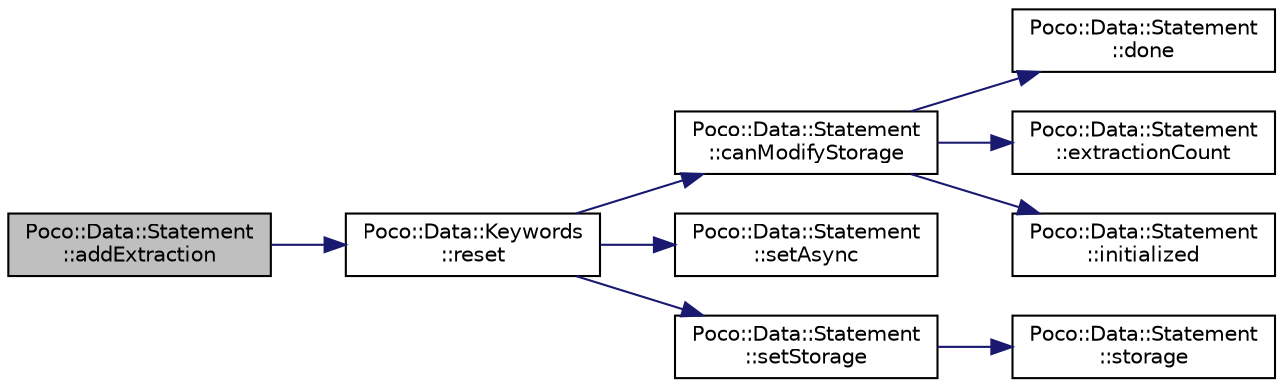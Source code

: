 digraph "Poco::Data::Statement::addExtraction"
{
 // LATEX_PDF_SIZE
  edge [fontname="Helvetica",fontsize="10",labelfontname="Helvetica",labelfontsize="10"];
  node [fontname="Helvetica",fontsize="10",shape=record];
  rankdir="LR";
  Node1 [label="Poco::Data::Statement\l::addExtraction",height=0.2,width=0.4,color="black", fillcolor="grey75", style="filled", fontcolor="black",tooltip="Registers the vector of extraction vectors with the Statement."];
  Node1 -> Node2 [color="midnightblue",fontsize="10",style="solid"];
  Node2 [label="Poco::Data::Keywords\l::reset",height=0.2,width=0.4,color="black", fillcolor="white", style="filled",URL="$namespacePoco_1_1Data_1_1Keywords.html#a14eb82c6b5b0e349217f3270b4b1b38a",tooltip="Sets all internal settings to their respective default values."];
  Node2 -> Node3 [color="midnightblue",fontsize="10",style="solid"];
  Node3 [label="Poco::Data::Statement\l::canModifyStorage",height=0.2,width=0.4,color="black", fillcolor="white", style="filled",URL="$classPoco_1_1Data_1_1Statement.html#a455993fc8b2220dbc2b2238b1b003de1",tooltip="Resets the Statement so that it can be filled with a new SQL command."];
  Node3 -> Node4 [color="midnightblue",fontsize="10",style="solid"];
  Node4 [label="Poco::Data::Statement\l::done",height=0.2,width=0.4,color="black", fillcolor="white", style="filled",URL="$classPoco_1_1Data_1_1Statement.html#a0df7e01caa14516f85e567f6d34a06a7",tooltip=" "];
  Node3 -> Node5 [color="midnightblue",fontsize="10",style="solid"];
  Node5 [label="Poco::Data::Statement\l::extractionCount",height=0.2,width=0.4,color="black", fillcolor="white", style="filled",URL="$classPoco_1_1Data_1_1Statement.html#ac84f4ab83664f77449d9c6e1524b5a4f",tooltip=" "];
  Node3 -> Node6 [color="midnightblue",fontsize="10",style="solid"];
  Node6 [label="Poco::Data::Statement\l::initialized",height=0.2,width=0.4,color="black", fillcolor="white", style="filled",URL="$classPoco_1_1Data_1_1Statement.html#a95a2f5313b3c3963f22e2d55e3fb8e50",tooltip=" "];
  Node2 -> Node7 [color="midnightblue",fontsize="10",style="solid"];
  Node7 [label="Poco::Data::Statement\l::setAsync",height=0.2,width=0.4,color="black", fillcolor="white", style="filled",URL="$classPoco_1_1Data_1_1Statement.html#a3d704897ba4e6733d59131ed153da85e",tooltip=" "];
  Node2 -> Node8 [color="midnightblue",fontsize="10",style="solid"];
  Node8 [label="Poco::Data::Statement\l::setStorage",height=0.2,width=0.4,color="black", fillcolor="white", style="filled",URL="$classPoco_1_1Data_1_1Statement.html#afab557984fd9368aa552a968020d6f49",tooltip="Returns the internal storage type for the statement."];
  Node8 -> Node9 [color="midnightblue",fontsize="10",style="solid"];
  Node9 [label="Poco::Data::Statement\l::storage",height=0.2,width=0.4,color="black", fillcolor="white", style="filled",URL="$classPoco_1_1Data_1_1Statement.html#ae2f9fab339d7e1476e0ddde9560f1082",tooltip="Returns true if statement is in a state that allows the internal storage to be modified."];
}
